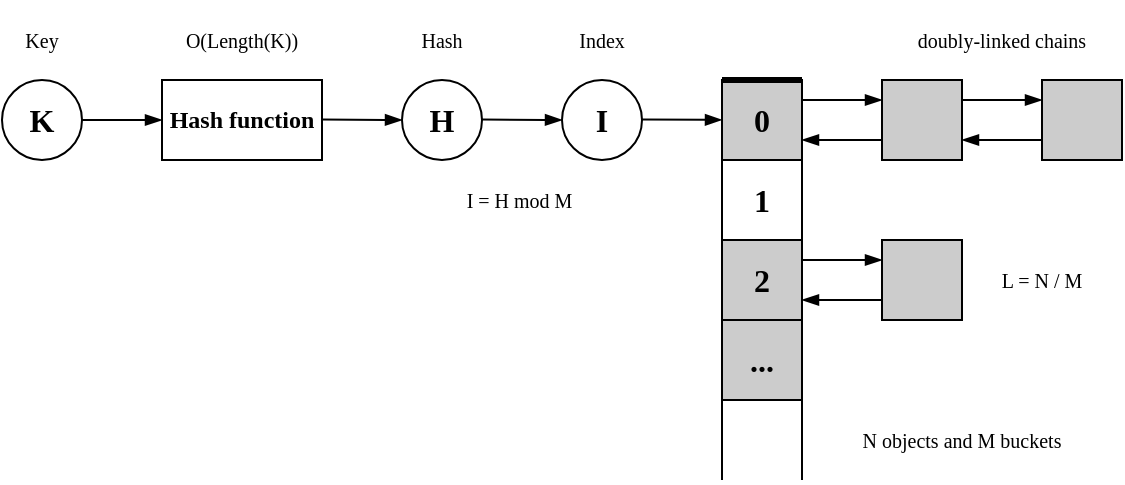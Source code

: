 <mxfile version="22.1.12" type="device">
  <diagram name="Страница — 1" id="LExx0t1hWLXGPv9u5_6E">
    <mxGraphModel dx="819" dy="451" grid="0" gridSize="10" guides="1" tooltips="1" connect="1" arrows="1" fold="1" page="1" pageScale="1" pageWidth="827" pageHeight="1169" math="0" shadow="0">
      <root>
        <mxCell id="0" />
        <mxCell id="1" parent="0" />
        <mxCell id="gZ5MI6xAaTfplBcOsmse-1" value="&lt;b&gt;&lt;font style=&quot;font-size: 16px;&quot; face=&quot;Verdana&quot;&gt;K&lt;/font&gt;&lt;/b&gt;" style="ellipse;whiteSpace=wrap;html=1;aspect=fixed;" vertex="1" parent="1">
          <mxGeometry x="200" y="280" width="40" height="40" as="geometry" />
        </mxCell>
        <mxCell id="gZ5MI6xAaTfplBcOsmse-2" value="&lt;b&gt;&lt;font face=&quot;Verdana&quot;&gt;Hash function&lt;/font&gt;&lt;/b&gt;" style="rounded=0;whiteSpace=wrap;html=1;" vertex="1" parent="1">
          <mxGeometry x="280" y="280" width="80" height="40" as="geometry" />
        </mxCell>
        <mxCell id="gZ5MI6xAaTfplBcOsmse-3" value="" style="endArrow=blockThin;html=1;rounded=0;exitX=1;exitY=0.5;exitDx=0;exitDy=0;entryX=0;entryY=0.5;entryDx=0;entryDy=0;endFill=1;" edge="1" parent="1" source="gZ5MI6xAaTfplBcOsmse-1" target="gZ5MI6xAaTfplBcOsmse-2">
          <mxGeometry width="50" height="50" relative="1" as="geometry">
            <mxPoint x="230" y="400" as="sourcePoint" />
            <mxPoint x="280" y="350" as="targetPoint" />
          </mxGeometry>
        </mxCell>
        <mxCell id="gZ5MI6xAaTfplBcOsmse-5" value="&lt;font style=&quot;font-size: 10px;&quot; face=&quot;Verdana&quot;&gt;O(Length(K))&lt;/font&gt;" style="text;html=1;strokeColor=none;fillColor=none;align=center;verticalAlign=middle;whiteSpace=wrap;rounded=0;" vertex="1" parent="1">
          <mxGeometry x="280" y="240" width="80" height="40" as="geometry" />
        </mxCell>
        <mxCell id="gZ5MI6xAaTfplBcOsmse-6" value="" style="endArrow=blockThin;html=1;rounded=0;exitX=1;exitY=0.5;exitDx=0;exitDy=0;endFill=1;" edge="1" parent="1" source="gZ5MI6xAaTfplBcOsmse-8">
          <mxGeometry width="50" height="50" relative="1" as="geometry">
            <mxPoint x="360" y="299.8" as="sourcePoint" />
            <mxPoint x="440" y="300" as="targetPoint" />
          </mxGeometry>
        </mxCell>
        <mxCell id="gZ5MI6xAaTfplBcOsmse-7" value="&lt;font face=&quot;Verdana&quot;&gt;&lt;span style=&quot;font-size: 10px;&quot;&gt;I = H mod M&amp;nbsp;&lt;/span&gt;&lt;/font&gt;" style="text;html=1;strokeColor=none;fillColor=none;align=center;verticalAlign=middle;whiteSpace=wrap;rounded=0;" vertex="1" parent="1">
          <mxGeometry x="400" y="320" width="120" height="40" as="geometry" />
        </mxCell>
        <mxCell id="gZ5MI6xAaTfplBcOsmse-9" value="" style="endArrow=blockThin;html=1;rounded=0;exitX=1;exitY=0.5;exitDx=0;exitDy=0;endFill=1;" edge="1" parent="1" target="gZ5MI6xAaTfplBcOsmse-8">
          <mxGeometry width="50" height="50" relative="1" as="geometry">
            <mxPoint x="360" y="299.8" as="sourcePoint" />
            <mxPoint x="440" y="300" as="targetPoint" />
          </mxGeometry>
        </mxCell>
        <mxCell id="gZ5MI6xAaTfplBcOsmse-8" value="&lt;font style=&quot;&quot; face=&quot;Verdana&quot;&gt;&lt;b style=&quot;&quot;&gt;&lt;font style=&quot;font-size: 16px;&quot;&gt;H&lt;/font&gt;&lt;/b&gt;&lt;br&gt;&lt;/font&gt;" style="ellipse;whiteSpace=wrap;html=1;aspect=fixed;" vertex="1" parent="1">
          <mxGeometry x="400" y="280" width="40" height="40" as="geometry" />
        </mxCell>
        <mxCell id="gZ5MI6xAaTfplBcOsmse-10" value="&lt;b&gt;&lt;font style=&quot;font-size: 16px;&quot; face=&quot;Verdana&quot;&gt;I&lt;/font&gt;&lt;/b&gt;" style="ellipse;whiteSpace=wrap;html=1;aspect=fixed;" vertex="1" parent="1">
          <mxGeometry x="480" y="280" width="40" height="40" as="geometry" />
        </mxCell>
        <mxCell id="gZ5MI6xAaTfplBcOsmse-11" value="" style="endArrow=blockThin;html=1;rounded=0;exitX=1;exitY=0.5;exitDx=0;exitDy=0;endFill=1;entryX=0;entryY=0.5;entryDx=0;entryDy=0;" edge="1" parent="1" target="gZ5MI6xAaTfplBcOsmse-10">
          <mxGeometry width="50" height="50" relative="1" as="geometry">
            <mxPoint x="440" y="299.8" as="sourcePoint" />
            <mxPoint x="480" y="300" as="targetPoint" />
          </mxGeometry>
        </mxCell>
        <mxCell id="gZ5MI6xAaTfplBcOsmse-12" value="&lt;font size=&quot;1&quot; face=&quot;Verdana&quot;&gt;&lt;b style=&quot;font-size: 16px;&quot;&gt;0&lt;/b&gt;&lt;/font&gt;" style="rounded=0;whiteSpace=wrap;html=1;fillColor=#CCCCCC;" vertex="1" parent="1">
          <mxGeometry x="560" y="280" width="40" height="40" as="geometry" />
        </mxCell>
        <mxCell id="gZ5MI6xAaTfplBcOsmse-13" value="&lt;font size=&quot;1&quot; face=&quot;Verdana&quot;&gt;&lt;b style=&quot;font-size: 16px;&quot;&gt;1&lt;/b&gt;&lt;/font&gt;" style="rounded=0;whiteSpace=wrap;html=1;" vertex="1" parent="1">
          <mxGeometry x="560" y="320" width="40" height="40" as="geometry" />
        </mxCell>
        <mxCell id="gZ5MI6xAaTfplBcOsmse-14" value="&lt;font size=&quot;1&quot; face=&quot;Verdana&quot;&gt;&lt;b style=&quot;font-size: 16px;&quot;&gt;2&lt;/b&gt;&lt;/font&gt;" style="rounded=0;whiteSpace=wrap;html=1;fillColor=#CCCCCC;" vertex="1" parent="1">
          <mxGeometry x="560" y="360" width="40" height="40" as="geometry" />
        </mxCell>
        <mxCell id="gZ5MI6xAaTfplBcOsmse-15" value="&lt;font size=&quot;1&quot; face=&quot;Verdana&quot;&gt;&lt;b style=&quot;font-size: 16px;&quot;&gt;...&lt;/b&gt;&lt;/font&gt;" style="rounded=0;whiteSpace=wrap;html=1;fillColor=#CCCCCC;" vertex="1" parent="1">
          <mxGeometry x="560" y="400" width="40" height="40" as="geometry" />
        </mxCell>
        <mxCell id="gZ5MI6xAaTfplBcOsmse-17" value="&lt;font style=&quot;font-size: 10px;&quot; face=&quot;Verdana&quot;&gt;Key&lt;/font&gt;" style="text;html=1;strokeColor=none;fillColor=none;align=center;verticalAlign=middle;whiteSpace=wrap;rounded=0;" vertex="1" parent="1">
          <mxGeometry x="200" y="240" width="40" height="40" as="geometry" />
        </mxCell>
        <mxCell id="gZ5MI6xAaTfplBcOsmse-18" value="&lt;font style=&quot;font-size: 10px;&quot; face=&quot;Verdana&quot;&gt;Hash&lt;/font&gt;" style="text;html=1;strokeColor=none;fillColor=none;align=center;verticalAlign=middle;whiteSpace=wrap;rounded=0;" vertex="1" parent="1">
          <mxGeometry x="400" y="240" width="40" height="40" as="geometry" />
        </mxCell>
        <mxCell id="gZ5MI6xAaTfplBcOsmse-19" value="&lt;font style=&quot;font-size: 10px;&quot; face=&quot;Verdana&quot;&gt;Index&lt;/font&gt;" style="text;html=1;strokeColor=none;fillColor=none;align=center;verticalAlign=middle;whiteSpace=wrap;rounded=0;" vertex="1" parent="1">
          <mxGeometry x="480" y="240" width="40" height="40" as="geometry" />
        </mxCell>
        <mxCell id="gZ5MI6xAaTfplBcOsmse-20" value="" style="endArrow=blockThin;html=1;rounded=0;exitX=1;exitY=0.5;exitDx=0;exitDy=0;endFill=1;entryX=0;entryY=0.5;entryDx=0;entryDy=0;" edge="1" parent="1">
          <mxGeometry width="50" height="50" relative="1" as="geometry">
            <mxPoint x="520" y="299.76" as="sourcePoint" />
            <mxPoint x="560" y="299.96" as="targetPoint" />
          </mxGeometry>
        </mxCell>
        <mxCell id="gZ5MI6xAaTfplBcOsmse-21" value="" style="rounded=0;whiteSpace=wrap;html=1;fillColor=#CCCCCC;" vertex="1" parent="1">
          <mxGeometry x="640" y="280" width="40" height="40" as="geometry" />
        </mxCell>
        <mxCell id="gZ5MI6xAaTfplBcOsmse-22" value="" style="rounded=0;whiteSpace=wrap;html=1;fillColor=#CCCCCC;" vertex="1" parent="1">
          <mxGeometry x="720" y="280" width="40" height="40" as="geometry" />
        </mxCell>
        <mxCell id="gZ5MI6xAaTfplBcOsmse-23" value="" style="rounded=0;whiteSpace=wrap;html=1;fillColor=#CCCCCC;" vertex="1" parent="1">
          <mxGeometry x="640" y="360" width="40" height="40" as="geometry" />
        </mxCell>
        <mxCell id="gZ5MI6xAaTfplBcOsmse-24" value="" style="endArrow=none;html=1;rounded=0;entryX=0;entryY=1;entryDx=0;entryDy=0;" edge="1" parent="1" target="gZ5MI6xAaTfplBcOsmse-15">
          <mxGeometry width="50" height="50" relative="1" as="geometry">
            <mxPoint x="560" y="480" as="sourcePoint" />
            <mxPoint x="620" y="470" as="targetPoint" />
          </mxGeometry>
        </mxCell>
        <mxCell id="gZ5MI6xAaTfplBcOsmse-25" value="" style="endArrow=none;html=1;rounded=0;entryX=1;entryY=1;entryDx=0;entryDy=0;" edge="1" parent="1" target="gZ5MI6xAaTfplBcOsmse-15">
          <mxGeometry width="50" height="50" relative="1" as="geometry">
            <mxPoint x="600" y="480" as="sourcePoint" />
            <mxPoint x="640" y="440" as="targetPoint" />
          </mxGeometry>
        </mxCell>
        <mxCell id="gZ5MI6xAaTfplBcOsmse-26" value="" style="endArrow=none;html=1;rounded=0;exitX=0;exitY=0;exitDx=0;exitDy=0;entryX=1;entryY=0;entryDx=0;entryDy=0;strokeWidth=3;" edge="1" parent="1" source="gZ5MI6xAaTfplBcOsmse-12" target="gZ5MI6xAaTfplBcOsmse-12">
          <mxGeometry width="50" height="50" relative="1" as="geometry">
            <mxPoint x="590" y="270" as="sourcePoint" />
            <mxPoint x="640" y="220" as="targetPoint" />
          </mxGeometry>
        </mxCell>
        <mxCell id="gZ5MI6xAaTfplBcOsmse-27" value="" style="endArrow=blockThin;html=1;rounded=0;exitX=1;exitY=0.25;exitDx=0;exitDy=0;endFill=1;entryX=0;entryY=0.25;entryDx=0;entryDy=0;" edge="1" parent="1" source="gZ5MI6xAaTfplBcOsmse-12" target="gZ5MI6xAaTfplBcOsmse-21">
          <mxGeometry width="50" height="50" relative="1" as="geometry">
            <mxPoint x="600" y="299.8" as="sourcePoint" />
            <mxPoint x="640" y="300" as="targetPoint" />
          </mxGeometry>
        </mxCell>
        <mxCell id="gZ5MI6xAaTfplBcOsmse-28" value="" style="endArrow=blockThin;html=1;rounded=0;exitX=1;exitY=0.25;exitDx=0;exitDy=0;endFill=1;entryX=0;entryY=0.25;entryDx=0;entryDy=0;" edge="1" parent="1" source="gZ5MI6xAaTfplBcOsmse-21" target="gZ5MI6xAaTfplBcOsmse-22">
          <mxGeometry width="50" height="50" relative="1" as="geometry">
            <mxPoint x="680" y="299.8" as="sourcePoint" />
            <mxPoint x="720" y="300" as="targetPoint" />
          </mxGeometry>
        </mxCell>
        <mxCell id="gZ5MI6xAaTfplBcOsmse-29" value="" style="endArrow=blockThin;html=1;rounded=0;exitX=1;exitY=0.25;exitDx=0;exitDy=0;endFill=1;entryX=0;entryY=0.25;entryDx=0;entryDy=0;" edge="1" parent="1" source="gZ5MI6xAaTfplBcOsmse-14" target="gZ5MI6xAaTfplBcOsmse-23">
          <mxGeometry width="50" height="50" relative="1" as="geometry">
            <mxPoint x="600" y="379.8" as="sourcePoint" />
            <mxPoint x="640" y="380" as="targetPoint" />
          </mxGeometry>
        </mxCell>
        <mxCell id="gZ5MI6xAaTfplBcOsmse-32" value="" style="endArrow=blockThin;html=1;rounded=0;exitX=0;exitY=0.75;exitDx=0;exitDy=0;endFill=1;entryX=1;entryY=0.75;entryDx=0;entryDy=0;" edge="1" parent="1" source="gZ5MI6xAaTfplBcOsmse-21" target="gZ5MI6xAaTfplBcOsmse-12">
          <mxGeometry width="50" height="50" relative="1" as="geometry">
            <mxPoint x="610" y="300" as="sourcePoint" />
            <mxPoint x="650" y="300" as="targetPoint" />
          </mxGeometry>
        </mxCell>
        <mxCell id="gZ5MI6xAaTfplBcOsmse-33" value="" style="endArrow=blockThin;html=1;rounded=0;exitX=0;exitY=0.75;exitDx=0;exitDy=0;endFill=1;entryX=1;entryY=0.75;entryDx=0;entryDy=0;" edge="1" parent="1">
          <mxGeometry width="50" height="50" relative="1" as="geometry">
            <mxPoint x="720" y="310" as="sourcePoint" />
            <mxPoint x="680" y="310" as="targetPoint" />
          </mxGeometry>
        </mxCell>
        <mxCell id="gZ5MI6xAaTfplBcOsmse-34" value="" style="endArrow=blockThin;html=1;rounded=0;exitX=0;exitY=0.75;exitDx=0;exitDy=0;endFill=1;entryX=1;entryY=0.75;entryDx=0;entryDy=0;" edge="1" parent="1">
          <mxGeometry width="50" height="50" relative="1" as="geometry">
            <mxPoint x="640" y="390" as="sourcePoint" />
            <mxPoint x="600" y="390" as="targetPoint" />
          </mxGeometry>
        </mxCell>
        <mxCell id="gZ5MI6xAaTfplBcOsmse-37" value="&lt;font face=&quot;Verdana&quot;&gt;&lt;span style=&quot;font-size: 10px;&quot;&gt;L = N / M&lt;/span&gt;&lt;/font&gt;" style="text;html=1;strokeColor=none;fillColor=none;align=center;verticalAlign=middle;whiteSpace=wrap;rounded=0;" vertex="1" parent="1">
          <mxGeometry x="680" y="360" width="80" height="40" as="geometry" />
        </mxCell>
        <mxCell id="gZ5MI6xAaTfplBcOsmse-39" value="&lt;font style=&quot;font-size: 10px;&quot; face=&quot;Verdana&quot;&gt;N objects and M buckets&lt;/font&gt;" style="text;html=1;strokeColor=none;fillColor=none;align=center;verticalAlign=middle;whiteSpace=wrap;rounded=0;" vertex="1" parent="1">
          <mxGeometry x="600" y="440" width="160" height="40" as="geometry" />
        </mxCell>
        <mxCell id="gZ5MI6xAaTfplBcOsmse-42" value="&lt;font face=&quot;Verdana&quot;&gt;&lt;span style=&quot;font-size: 10px;&quot;&gt;doubly-linked chains&lt;/span&gt;&lt;/font&gt;" style="text;html=1;strokeColor=none;fillColor=none;align=center;verticalAlign=middle;whiteSpace=wrap;rounded=0;" vertex="1" parent="1">
          <mxGeometry x="640" y="240" width="120" height="40" as="geometry" />
        </mxCell>
      </root>
    </mxGraphModel>
  </diagram>
</mxfile>
